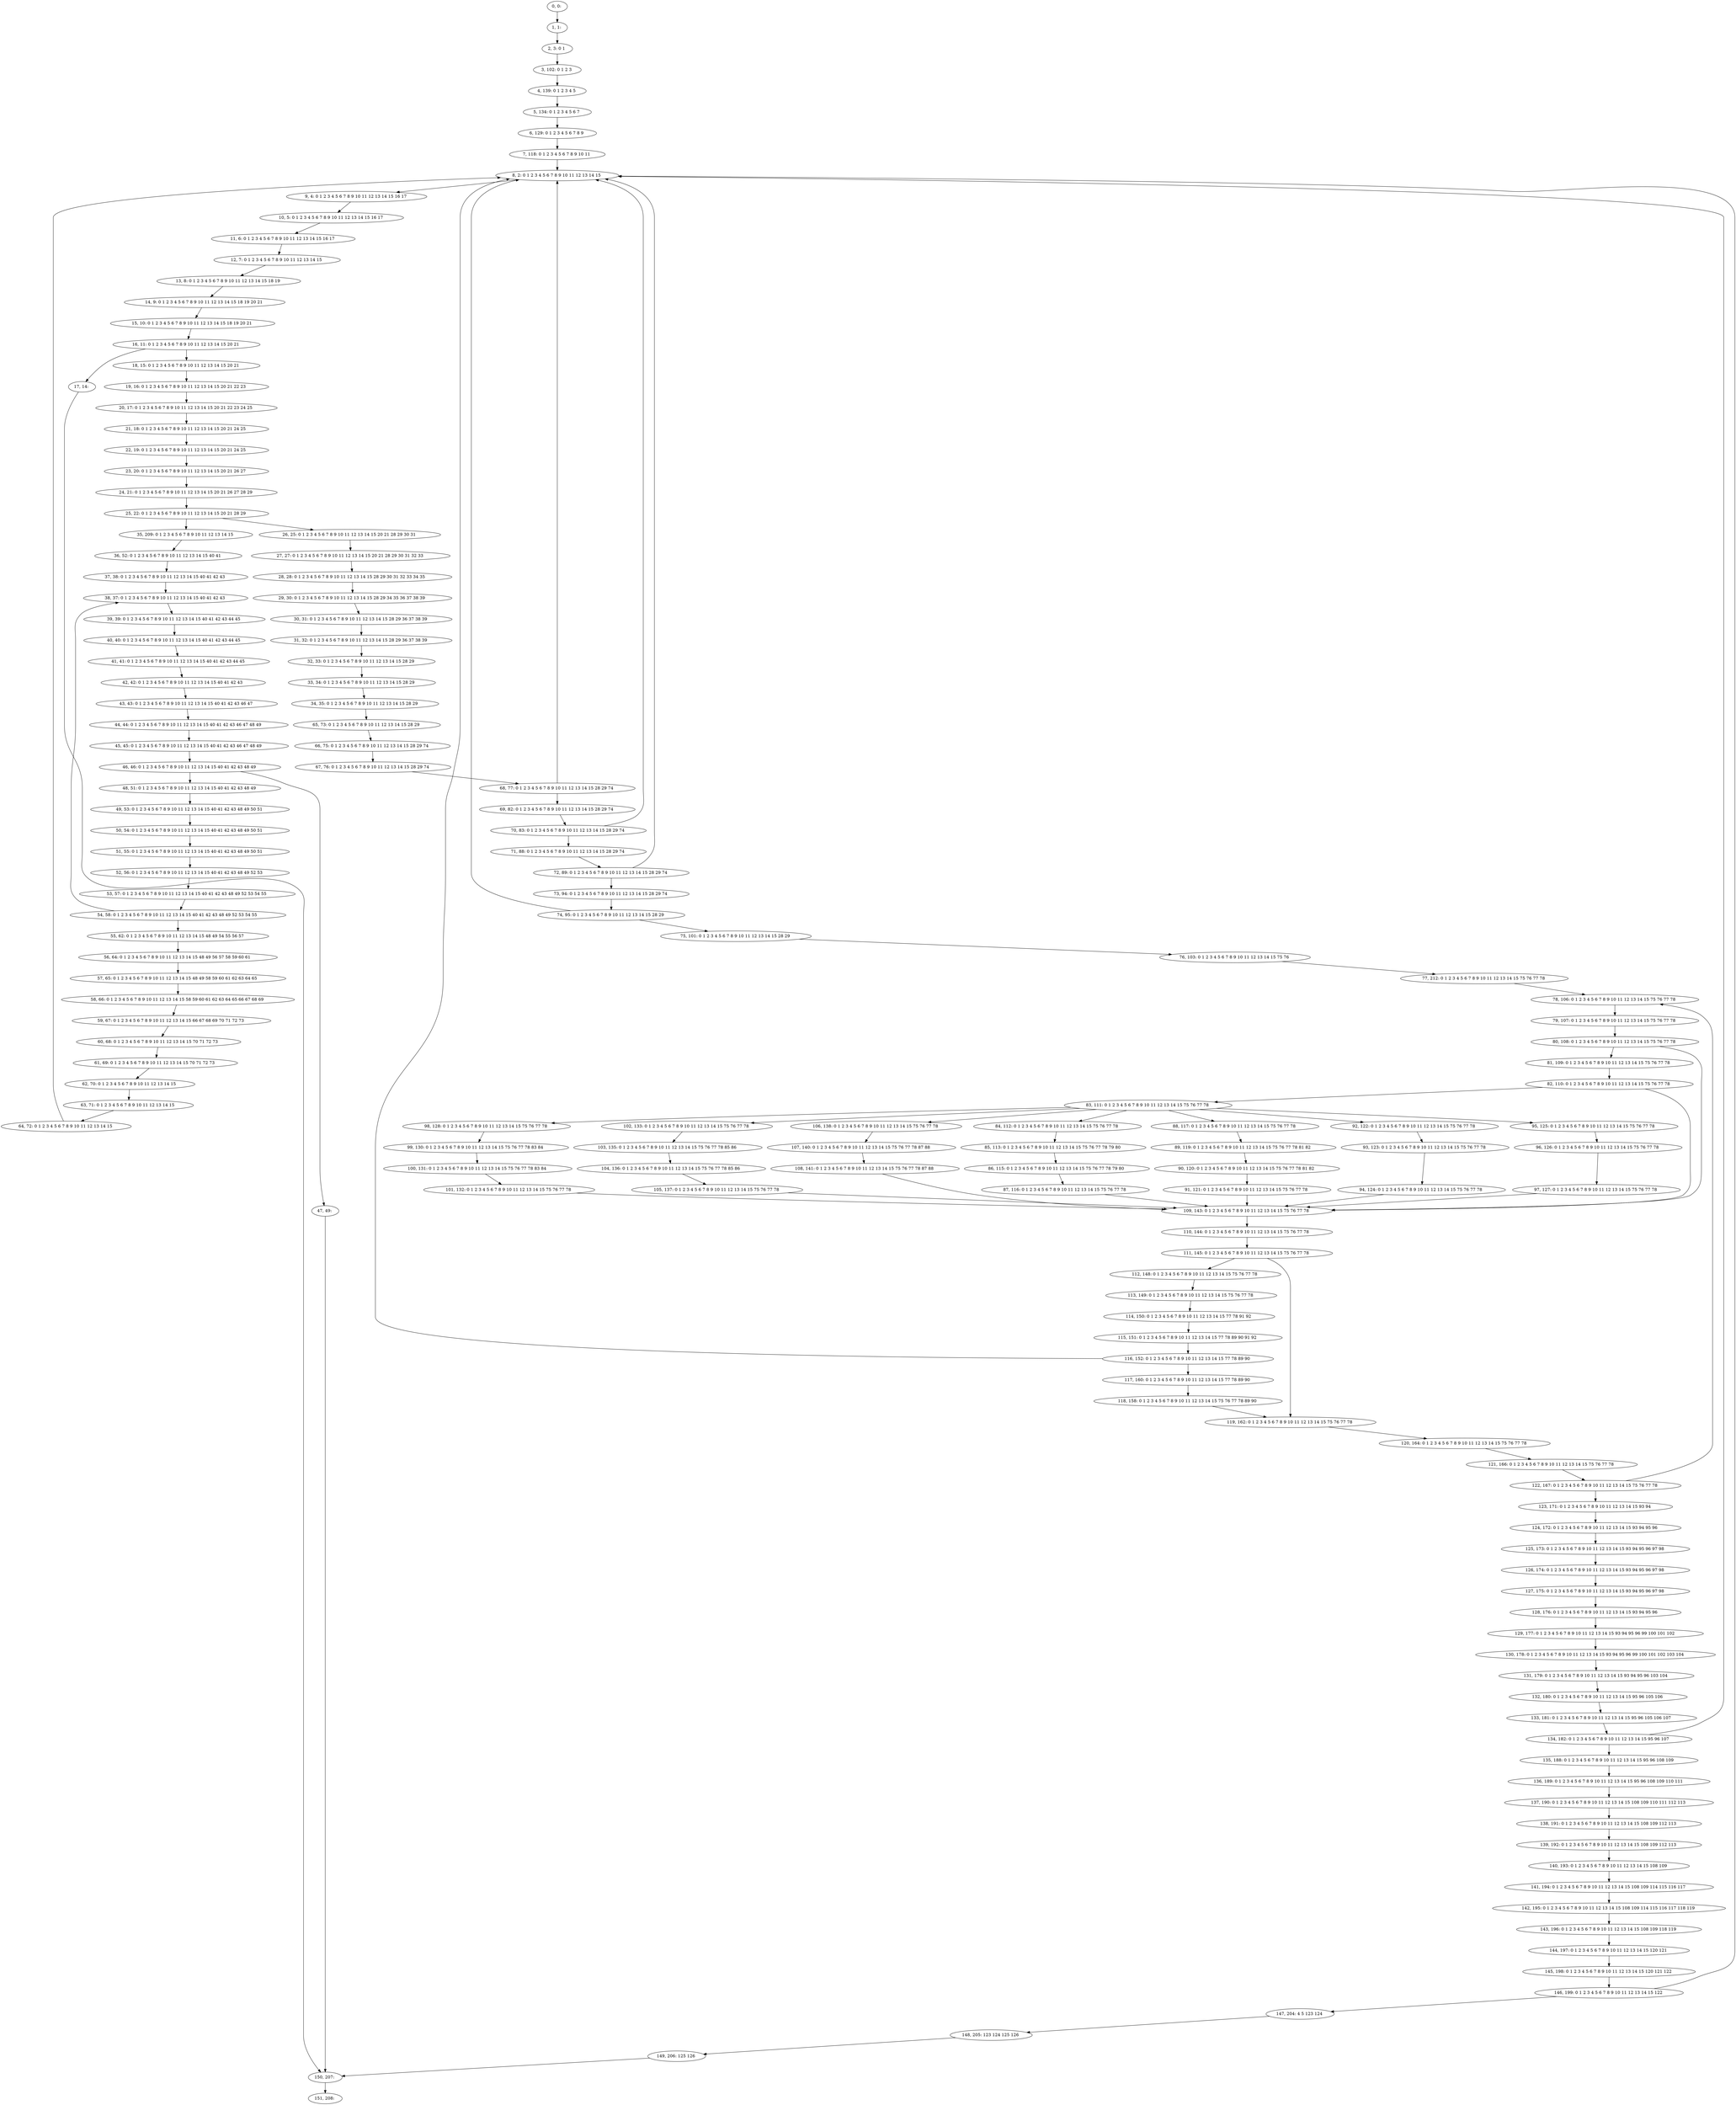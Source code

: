 digraph G {
0[label="0, 0: "];
1[label="1, 1: "];
2[label="2, 3: 0 1 "];
3[label="3, 102: 0 1 2 3 "];
4[label="4, 139: 0 1 2 3 4 5 "];
5[label="5, 134: 0 1 2 3 4 5 6 7 "];
6[label="6, 129: 0 1 2 3 4 5 6 7 8 9 "];
7[label="7, 118: 0 1 2 3 4 5 6 7 8 9 10 11 "];
8[label="8, 2: 0 1 2 3 4 5 6 7 8 9 10 11 12 13 14 15 "];
9[label="9, 4: 0 1 2 3 4 5 6 7 8 9 10 11 12 13 14 15 16 17 "];
10[label="10, 5: 0 1 2 3 4 5 6 7 8 9 10 11 12 13 14 15 16 17 "];
11[label="11, 6: 0 1 2 3 4 5 6 7 8 9 10 11 12 13 14 15 16 17 "];
12[label="12, 7: 0 1 2 3 4 5 6 7 8 9 10 11 12 13 14 15 "];
13[label="13, 8: 0 1 2 3 4 5 6 7 8 9 10 11 12 13 14 15 18 19 "];
14[label="14, 9: 0 1 2 3 4 5 6 7 8 9 10 11 12 13 14 15 18 19 20 21 "];
15[label="15, 10: 0 1 2 3 4 5 6 7 8 9 10 11 12 13 14 15 18 19 20 21 "];
16[label="16, 11: 0 1 2 3 4 5 6 7 8 9 10 11 12 13 14 15 20 21 "];
17[label="17, 14: "];
18[label="18, 15: 0 1 2 3 4 5 6 7 8 9 10 11 12 13 14 15 20 21 "];
19[label="19, 16: 0 1 2 3 4 5 6 7 8 9 10 11 12 13 14 15 20 21 22 23 "];
20[label="20, 17: 0 1 2 3 4 5 6 7 8 9 10 11 12 13 14 15 20 21 22 23 24 25 "];
21[label="21, 18: 0 1 2 3 4 5 6 7 8 9 10 11 12 13 14 15 20 21 24 25 "];
22[label="22, 19: 0 1 2 3 4 5 6 7 8 9 10 11 12 13 14 15 20 21 24 25 "];
23[label="23, 20: 0 1 2 3 4 5 6 7 8 9 10 11 12 13 14 15 20 21 26 27 "];
24[label="24, 21: 0 1 2 3 4 5 6 7 8 9 10 11 12 13 14 15 20 21 26 27 28 29 "];
25[label="25, 22: 0 1 2 3 4 5 6 7 8 9 10 11 12 13 14 15 20 21 28 29 "];
26[label="26, 25: 0 1 2 3 4 5 6 7 8 9 10 11 12 13 14 15 20 21 28 29 30 31 "];
27[label="27, 27: 0 1 2 3 4 5 6 7 8 9 10 11 12 13 14 15 20 21 28 29 30 31 32 33 "];
28[label="28, 28: 0 1 2 3 4 5 6 7 8 9 10 11 12 13 14 15 28 29 30 31 32 33 34 35 "];
29[label="29, 30: 0 1 2 3 4 5 6 7 8 9 10 11 12 13 14 15 28 29 34 35 36 37 38 39 "];
30[label="30, 31: 0 1 2 3 4 5 6 7 8 9 10 11 12 13 14 15 28 29 36 37 38 39 "];
31[label="31, 32: 0 1 2 3 4 5 6 7 8 9 10 11 12 13 14 15 28 29 36 37 38 39 "];
32[label="32, 33: 0 1 2 3 4 5 6 7 8 9 10 11 12 13 14 15 28 29 "];
33[label="33, 34: 0 1 2 3 4 5 6 7 8 9 10 11 12 13 14 15 28 29 "];
34[label="34, 35: 0 1 2 3 4 5 6 7 8 9 10 11 12 13 14 15 28 29 "];
35[label="35, 209: 0 1 2 3 4 5 6 7 8 9 10 11 12 13 14 15 "];
36[label="36, 52: 0 1 2 3 4 5 6 7 8 9 10 11 12 13 14 15 40 41 "];
37[label="37, 38: 0 1 2 3 4 5 6 7 8 9 10 11 12 13 14 15 40 41 42 43 "];
38[label="38, 37: 0 1 2 3 4 5 6 7 8 9 10 11 12 13 14 15 40 41 42 43 "];
39[label="39, 39: 0 1 2 3 4 5 6 7 8 9 10 11 12 13 14 15 40 41 42 43 44 45 "];
40[label="40, 40: 0 1 2 3 4 5 6 7 8 9 10 11 12 13 14 15 40 41 42 43 44 45 "];
41[label="41, 41: 0 1 2 3 4 5 6 7 8 9 10 11 12 13 14 15 40 41 42 43 44 45 "];
42[label="42, 42: 0 1 2 3 4 5 6 7 8 9 10 11 12 13 14 15 40 41 42 43 "];
43[label="43, 43: 0 1 2 3 4 5 6 7 8 9 10 11 12 13 14 15 40 41 42 43 46 47 "];
44[label="44, 44: 0 1 2 3 4 5 6 7 8 9 10 11 12 13 14 15 40 41 42 43 46 47 48 49 "];
45[label="45, 45: 0 1 2 3 4 5 6 7 8 9 10 11 12 13 14 15 40 41 42 43 46 47 48 49 "];
46[label="46, 46: 0 1 2 3 4 5 6 7 8 9 10 11 12 13 14 15 40 41 42 43 48 49 "];
47[label="47, 49: "];
48[label="48, 51: 0 1 2 3 4 5 6 7 8 9 10 11 12 13 14 15 40 41 42 43 48 49 "];
49[label="49, 53: 0 1 2 3 4 5 6 7 8 9 10 11 12 13 14 15 40 41 42 43 48 49 50 51 "];
50[label="50, 54: 0 1 2 3 4 5 6 7 8 9 10 11 12 13 14 15 40 41 42 43 48 49 50 51 "];
51[label="51, 55: 0 1 2 3 4 5 6 7 8 9 10 11 12 13 14 15 40 41 42 43 48 49 50 51 "];
52[label="52, 56: 0 1 2 3 4 5 6 7 8 9 10 11 12 13 14 15 40 41 42 43 48 49 52 53 "];
53[label="53, 57: 0 1 2 3 4 5 6 7 8 9 10 11 12 13 14 15 40 41 42 43 48 49 52 53 54 55 "];
54[label="54, 58: 0 1 2 3 4 5 6 7 8 9 10 11 12 13 14 15 40 41 42 43 48 49 52 53 54 55 "];
55[label="55, 62: 0 1 2 3 4 5 6 7 8 9 10 11 12 13 14 15 48 49 54 55 56 57 "];
56[label="56, 64: 0 1 2 3 4 5 6 7 8 9 10 11 12 13 14 15 48 49 56 57 58 59 60 61 "];
57[label="57, 65: 0 1 2 3 4 5 6 7 8 9 10 11 12 13 14 15 48 49 58 59 60 61 62 63 64 65 "];
58[label="58, 66: 0 1 2 3 4 5 6 7 8 9 10 11 12 13 14 15 58 59 60 61 62 63 64 65 66 67 68 69 "];
59[label="59, 67: 0 1 2 3 4 5 6 7 8 9 10 11 12 13 14 15 66 67 68 69 70 71 72 73 "];
60[label="60, 68: 0 1 2 3 4 5 6 7 8 9 10 11 12 13 14 15 70 71 72 73 "];
61[label="61, 69: 0 1 2 3 4 5 6 7 8 9 10 11 12 13 14 15 70 71 72 73 "];
62[label="62, 70: 0 1 2 3 4 5 6 7 8 9 10 11 12 13 14 15 "];
63[label="63, 71: 0 1 2 3 4 5 6 7 8 9 10 11 12 13 14 15 "];
64[label="64, 72: 0 1 2 3 4 5 6 7 8 9 10 11 12 13 14 15 "];
65[label="65, 73: 0 1 2 3 4 5 6 7 8 9 10 11 12 13 14 15 28 29 "];
66[label="66, 75: 0 1 2 3 4 5 6 7 8 9 10 11 12 13 14 15 28 29 74 "];
67[label="67, 76: 0 1 2 3 4 5 6 7 8 9 10 11 12 13 14 15 28 29 74 "];
68[label="68, 77: 0 1 2 3 4 5 6 7 8 9 10 11 12 13 14 15 28 29 74 "];
69[label="69, 82: 0 1 2 3 4 5 6 7 8 9 10 11 12 13 14 15 28 29 74 "];
70[label="70, 83: 0 1 2 3 4 5 6 7 8 9 10 11 12 13 14 15 28 29 74 "];
71[label="71, 88: 0 1 2 3 4 5 6 7 8 9 10 11 12 13 14 15 28 29 74 "];
72[label="72, 89: 0 1 2 3 4 5 6 7 8 9 10 11 12 13 14 15 28 29 74 "];
73[label="73, 94: 0 1 2 3 4 5 6 7 8 9 10 11 12 13 14 15 28 29 74 "];
74[label="74, 95: 0 1 2 3 4 5 6 7 8 9 10 11 12 13 14 15 28 29 "];
75[label="75, 101: 0 1 2 3 4 5 6 7 8 9 10 11 12 13 14 15 28 29 "];
76[label="76, 103: 0 1 2 3 4 5 6 7 8 9 10 11 12 13 14 15 75 76 "];
77[label="77, 212: 0 1 2 3 4 5 6 7 8 9 10 11 12 13 14 15 75 76 77 78 "];
78[label="78, 106: 0 1 2 3 4 5 6 7 8 9 10 11 12 13 14 15 75 76 77 78 "];
79[label="79, 107: 0 1 2 3 4 5 6 7 8 9 10 11 12 13 14 15 75 76 77 78 "];
80[label="80, 108: 0 1 2 3 4 5 6 7 8 9 10 11 12 13 14 15 75 76 77 78 "];
81[label="81, 109: 0 1 2 3 4 5 6 7 8 9 10 11 12 13 14 15 75 76 77 78 "];
82[label="82, 110: 0 1 2 3 4 5 6 7 8 9 10 11 12 13 14 15 75 76 77 78 "];
83[label="83, 111: 0 1 2 3 4 5 6 7 8 9 10 11 12 13 14 15 75 76 77 78 "];
84[label="84, 112: 0 1 2 3 4 5 6 7 8 9 10 11 12 13 14 15 75 76 77 78 "];
85[label="85, 113: 0 1 2 3 4 5 6 7 8 9 10 11 12 13 14 15 75 76 77 78 79 80 "];
86[label="86, 115: 0 1 2 3 4 5 6 7 8 9 10 11 12 13 14 15 75 76 77 78 79 80 "];
87[label="87, 116: 0 1 2 3 4 5 6 7 8 9 10 11 12 13 14 15 75 76 77 78 "];
88[label="88, 117: 0 1 2 3 4 5 6 7 8 9 10 11 12 13 14 15 75 76 77 78 "];
89[label="89, 119: 0 1 2 3 4 5 6 7 8 9 10 11 12 13 14 15 75 76 77 78 81 82 "];
90[label="90, 120: 0 1 2 3 4 5 6 7 8 9 10 11 12 13 14 15 75 76 77 78 81 82 "];
91[label="91, 121: 0 1 2 3 4 5 6 7 8 9 10 11 12 13 14 15 75 76 77 78 "];
92[label="92, 122: 0 1 2 3 4 5 6 7 8 9 10 11 12 13 14 15 75 76 77 78 "];
93[label="93, 123: 0 1 2 3 4 5 6 7 8 9 10 11 12 13 14 15 75 76 77 78 "];
94[label="94, 124: 0 1 2 3 4 5 6 7 8 9 10 11 12 13 14 15 75 76 77 78 "];
95[label="95, 125: 0 1 2 3 4 5 6 7 8 9 10 11 12 13 14 15 75 76 77 78 "];
96[label="96, 126: 0 1 2 3 4 5 6 7 8 9 10 11 12 13 14 15 75 76 77 78 "];
97[label="97, 127: 0 1 2 3 4 5 6 7 8 9 10 11 12 13 14 15 75 76 77 78 "];
98[label="98, 128: 0 1 2 3 4 5 6 7 8 9 10 11 12 13 14 15 75 76 77 78 "];
99[label="99, 130: 0 1 2 3 4 5 6 7 8 9 10 11 12 13 14 15 75 76 77 78 83 84 "];
100[label="100, 131: 0 1 2 3 4 5 6 7 8 9 10 11 12 13 14 15 75 76 77 78 83 84 "];
101[label="101, 132: 0 1 2 3 4 5 6 7 8 9 10 11 12 13 14 15 75 76 77 78 "];
102[label="102, 133: 0 1 2 3 4 5 6 7 8 9 10 11 12 13 14 15 75 76 77 78 "];
103[label="103, 135: 0 1 2 3 4 5 6 7 8 9 10 11 12 13 14 15 75 76 77 78 85 86 "];
104[label="104, 136: 0 1 2 3 4 5 6 7 8 9 10 11 12 13 14 15 75 76 77 78 85 86 "];
105[label="105, 137: 0 1 2 3 4 5 6 7 8 9 10 11 12 13 14 15 75 76 77 78 "];
106[label="106, 138: 0 1 2 3 4 5 6 7 8 9 10 11 12 13 14 15 75 76 77 78 "];
107[label="107, 140: 0 1 2 3 4 5 6 7 8 9 10 11 12 13 14 15 75 76 77 78 87 88 "];
108[label="108, 141: 0 1 2 3 4 5 6 7 8 9 10 11 12 13 14 15 75 76 77 78 87 88 "];
109[label="109, 143: 0 1 2 3 4 5 6 7 8 9 10 11 12 13 14 15 75 76 77 78 "];
110[label="110, 144: 0 1 2 3 4 5 6 7 8 9 10 11 12 13 14 15 75 76 77 78 "];
111[label="111, 145: 0 1 2 3 4 5 6 7 8 9 10 11 12 13 14 15 75 76 77 78 "];
112[label="112, 148: 0 1 2 3 4 5 6 7 8 9 10 11 12 13 14 15 75 76 77 78 "];
113[label="113, 149: 0 1 2 3 4 5 6 7 8 9 10 11 12 13 14 15 75 76 77 78 "];
114[label="114, 150: 0 1 2 3 4 5 6 7 8 9 10 11 12 13 14 15 77 78 91 92 "];
115[label="115, 151: 0 1 2 3 4 5 6 7 8 9 10 11 12 13 14 15 77 78 89 90 91 92 "];
116[label="116, 152: 0 1 2 3 4 5 6 7 8 9 10 11 12 13 14 15 77 78 89 90 "];
117[label="117, 160: 0 1 2 3 4 5 6 7 8 9 10 11 12 13 14 15 77 78 89 90 "];
118[label="118, 158: 0 1 2 3 4 5 6 7 8 9 10 11 12 13 14 15 75 76 77 78 89 90 "];
119[label="119, 162: 0 1 2 3 4 5 6 7 8 9 10 11 12 13 14 15 75 76 77 78 "];
120[label="120, 164: 0 1 2 3 4 5 6 7 8 9 10 11 12 13 14 15 75 76 77 78 "];
121[label="121, 166: 0 1 2 3 4 5 6 7 8 9 10 11 12 13 14 15 75 76 77 78 "];
122[label="122, 167: 0 1 2 3 4 5 6 7 8 9 10 11 12 13 14 15 75 76 77 78 "];
123[label="123, 171: 0 1 2 3 4 5 6 7 8 9 10 11 12 13 14 15 93 94 "];
124[label="124, 172: 0 1 2 3 4 5 6 7 8 9 10 11 12 13 14 15 93 94 95 96 "];
125[label="125, 173: 0 1 2 3 4 5 6 7 8 9 10 11 12 13 14 15 93 94 95 96 97 98 "];
126[label="126, 174: 0 1 2 3 4 5 6 7 8 9 10 11 12 13 14 15 93 94 95 96 97 98 "];
127[label="127, 175: 0 1 2 3 4 5 6 7 8 9 10 11 12 13 14 15 93 94 95 96 97 98 "];
128[label="128, 176: 0 1 2 3 4 5 6 7 8 9 10 11 12 13 14 15 93 94 95 96 "];
129[label="129, 177: 0 1 2 3 4 5 6 7 8 9 10 11 12 13 14 15 93 94 95 96 99 100 101 102 "];
130[label="130, 178: 0 1 2 3 4 5 6 7 8 9 10 11 12 13 14 15 93 94 95 96 99 100 101 102 103 104 "];
131[label="131, 179: 0 1 2 3 4 5 6 7 8 9 10 11 12 13 14 15 93 94 95 96 103 104 "];
132[label="132, 180: 0 1 2 3 4 5 6 7 8 9 10 11 12 13 14 15 95 96 105 106 "];
133[label="133, 181: 0 1 2 3 4 5 6 7 8 9 10 11 12 13 14 15 95 96 105 106 107 "];
134[label="134, 182: 0 1 2 3 4 5 6 7 8 9 10 11 12 13 14 15 95 96 107 "];
135[label="135, 188: 0 1 2 3 4 5 6 7 8 9 10 11 12 13 14 15 95 96 108 109 "];
136[label="136, 189: 0 1 2 3 4 5 6 7 8 9 10 11 12 13 14 15 95 96 108 109 110 111 "];
137[label="137, 190: 0 1 2 3 4 5 6 7 8 9 10 11 12 13 14 15 108 109 110 111 112 113 "];
138[label="138, 191: 0 1 2 3 4 5 6 7 8 9 10 11 12 13 14 15 108 109 112 113 "];
139[label="139, 192: 0 1 2 3 4 5 6 7 8 9 10 11 12 13 14 15 108 109 112 113 "];
140[label="140, 193: 0 1 2 3 4 5 6 7 8 9 10 11 12 13 14 15 108 109 "];
141[label="141, 194: 0 1 2 3 4 5 6 7 8 9 10 11 12 13 14 15 108 109 114 115 116 117 "];
142[label="142, 195: 0 1 2 3 4 5 6 7 8 9 10 11 12 13 14 15 108 109 114 115 116 117 118 119 "];
143[label="143, 196: 0 1 2 3 4 5 6 7 8 9 10 11 12 13 14 15 108 109 118 119 "];
144[label="144, 197: 0 1 2 3 4 5 6 7 8 9 10 11 12 13 14 15 120 121 "];
145[label="145, 198: 0 1 2 3 4 5 6 7 8 9 10 11 12 13 14 15 120 121 122 "];
146[label="146, 199: 0 1 2 3 4 5 6 7 8 9 10 11 12 13 14 15 122 "];
147[label="147, 204: 4 5 123 124 "];
148[label="148, 205: 123 124 125 126 "];
149[label="149, 206: 125 126 "];
150[label="150, 207: "];
151[label="151, 208: "];
0->1 ;
1->2 ;
2->3 ;
3->4 ;
4->5 ;
5->6 ;
6->7 ;
7->8 ;
8->9 ;
9->10 ;
10->11 ;
11->12 ;
12->13 ;
13->14 ;
14->15 ;
15->16 ;
16->17 ;
16->18 ;
17->150 ;
18->19 ;
19->20 ;
20->21 ;
21->22 ;
22->23 ;
23->24 ;
24->25 ;
25->26 ;
25->35 ;
26->27 ;
27->28 ;
28->29 ;
29->30 ;
30->31 ;
31->32 ;
32->33 ;
33->34 ;
34->65 ;
35->36 ;
36->37 ;
37->38 ;
38->39 ;
39->40 ;
40->41 ;
41->42 ;
42->43 ;
43->44 ;
44->45 ;
45->46 ;
46->47 ;
46->48 ;
47->150 ;
48->49 ;
49->50 ;
50->51 ;
51->52 ;
52->53 ;
53->54 ;
54->55 ;
54->38 ;
55->56 ;
56->57 ;
57->58 ;
58->59 ;
59->60 ;
60->61 ;
61->62 ;
62->63 ;
63->64 ;
64->8 ;
65->66 ;
66->67 ;
67->68 ;
68->69 ;
68->8 ;
69->70 ;
70->71 ;
70->8 ;
71->72 ;
72->73 ;
72->8 ;
73->74 ;
74->75 ;
74->8 ;
75->76 ;
76->77 ;
77->78 ;
78->79 ;
79->80 ;
80->81 ;
80->109 ;
81->82 ;
82->83 ;
82->109 ;
83->84 ;
83->88 ;
83->92 ;
83->95 ;
83->98 ;
83->102 ;
83->106 ;
84->85 ;
85->86 ;
86->87 ;
87->109 ;
88->89 ;
89->90 ;
90->91 ;
91->109 ;
92->93 ;
93->94 ;
94->109 ;
95->96 ;
96->97 ;
97->109 ;
98->99 ;
99->100 ;
100->101 ;
101->109 ;
102->103 ;
103->104 ;
104->105 ;
105->109 ;
106->107 ;
107->108 ;
108->109 ;
109->110 ;
110->111 ;
111->112 ;
111->119 ;
112->113 ;
113->114 ;
114->115 ;
115->116 ;
116->117 ;
116->8 ;
117->118 ;
118->119 ;
119->120 ;
120->121 ;
121->122 ;
122->123 ;
122->78 ;
123->124 ;
124->125 ;
125->126 ;
126->127 ;
127->128 ;
128->129 ;
129->130 ;
130->131 ;
131->132 ;
132->133 ;
133->134 ;
134->135 ;
134->8 ;
135->136 ;
136->137 ;
137->138 ;
138->139 ;
139->140 ;
140->141 ;
141->142 ;
142->143 ;
143->144 ;
144->145 ;
145->146 ;
146->147 ;
146->8 ;
147->148 ;
148->149 ;
149->150 ;
150->151 ;
}
